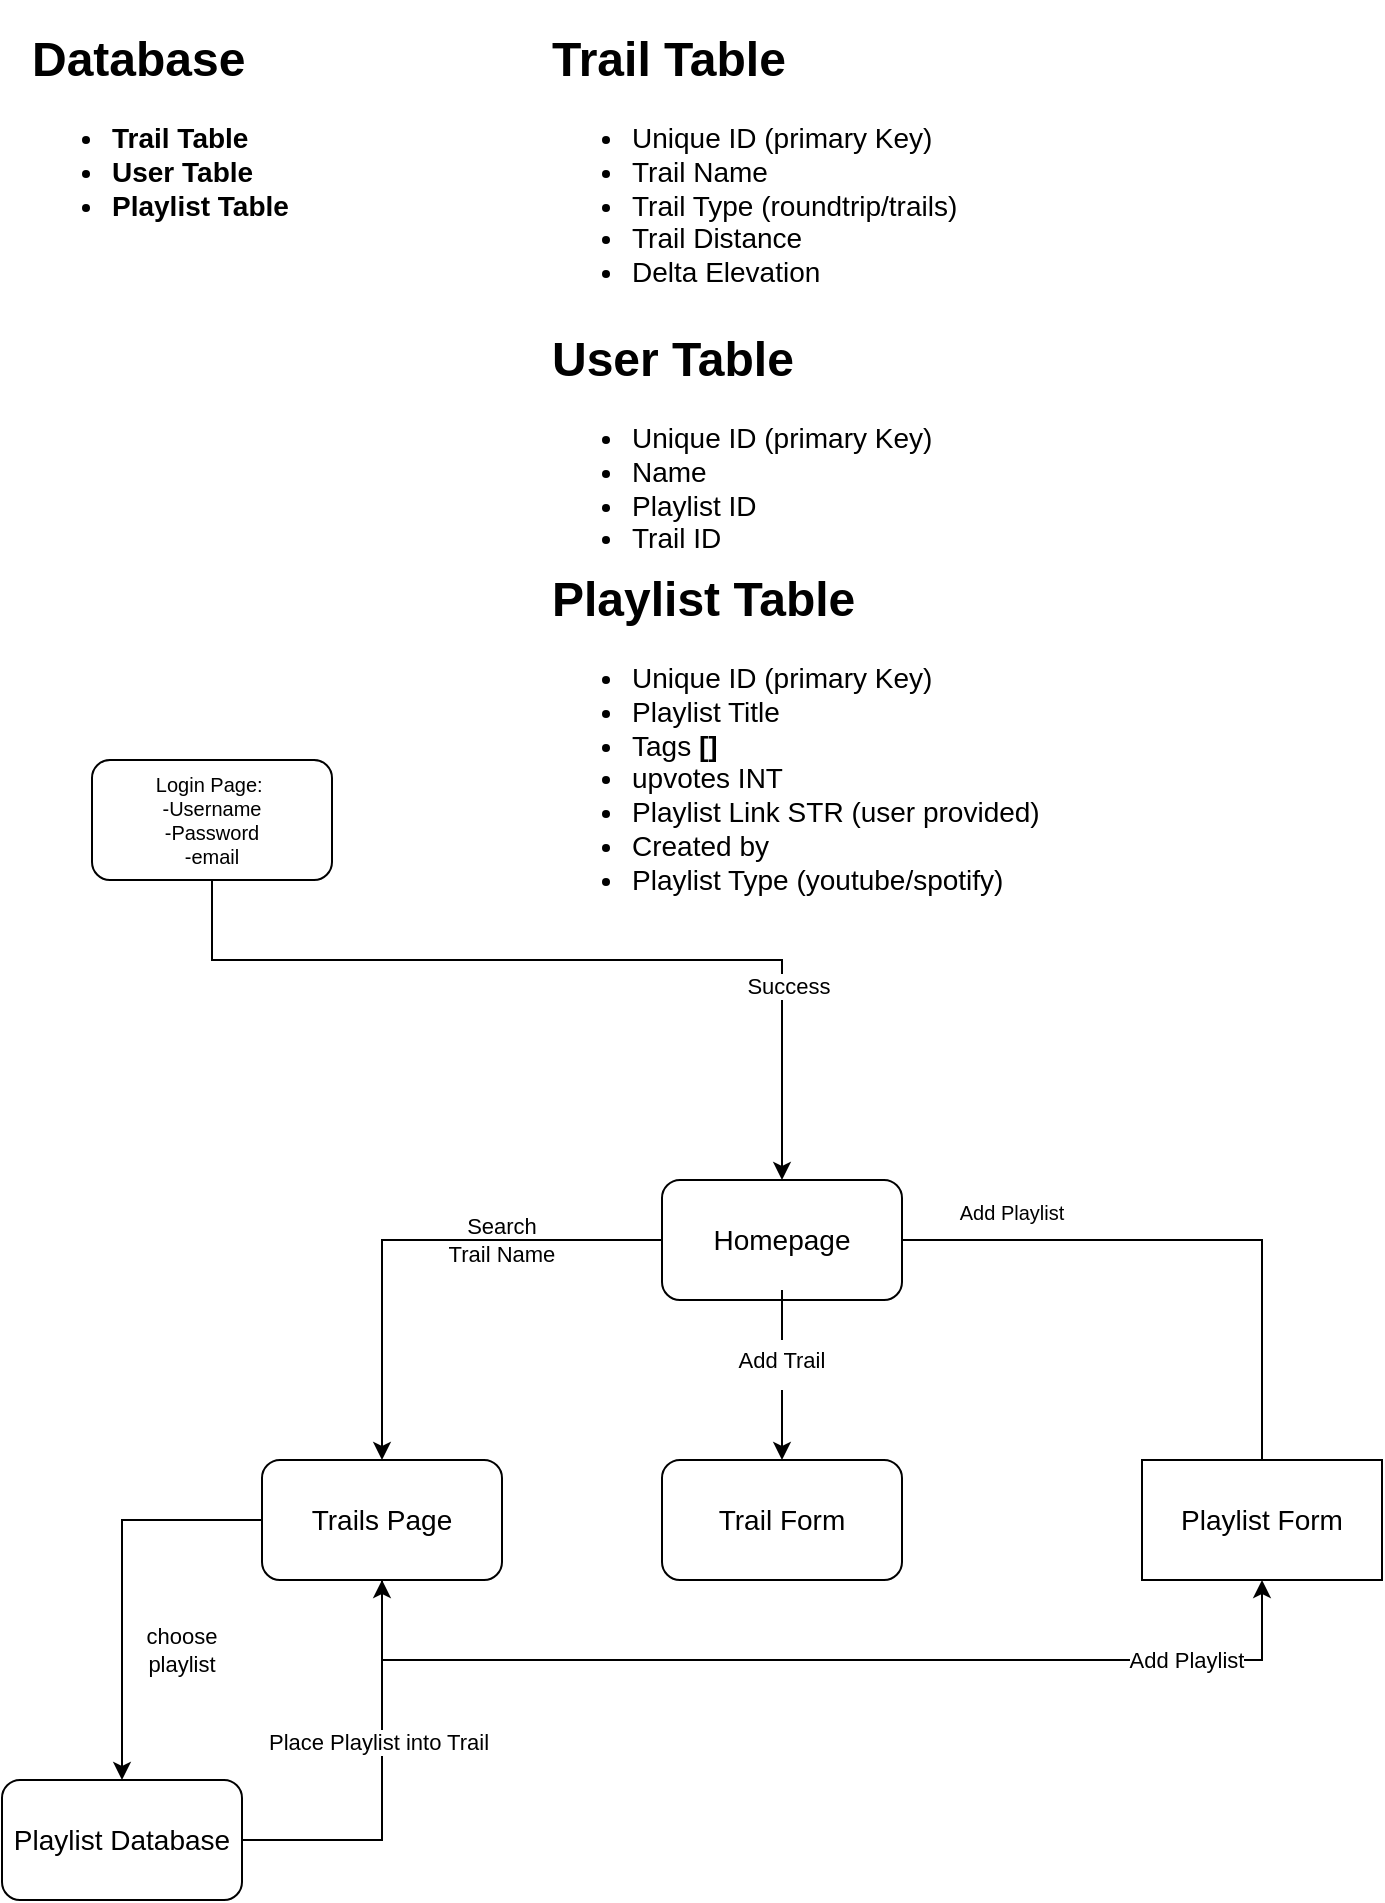 <mxfile version="20.2.2" type="device"><diagram id="YkD6kOxLyV57Fz8zAa6O" name="Page-1"><mxGraphModel dx="1426" dy="737" grid="1" gridSize="10" guides="1" tooltips="1" connect="1" arrows="1" fold="1" page="1" pageScale="1" pageWidth="850" pageHeight="1100" math="0" shadow="0"><root><mxCell id="0"/><mxCell id="1" parent="0"/><mxCell id="Zj17TDyVXamH7idRx2nN-16" value="&lt;h1&gt;&lt;span style=&quot;background-color: initial;&quot;&gt;Database&lt;/span&gt;&lt;/h1&gt;&lt;h1 style=&quot;font-size: 14px;&quot;&gt;&lt;ul&gt;&lt;li&gt;Trail Table&lt;/li&gt;&lt;li&gt;User Table&lt;/li&gt;&lt;li&gt;Playlist Table&lt;/li&gt;&lt;/ul&gt;&lt;/h1&gt;&lt;div&gt;&lt;br&gt;&lt;/div&gt;" style="text;html=1;strokeColor=none;fillColor=none;spacing=5;spacingTop=-20;whiteSpace=wrap;overflow=hidden;rounded=0;fontSize=12;" parent="1" vertex="1"><mxGeometry x="20" y="20" width="190" height="120" as="geometry"/></mxCell><mxCell id="Zj17TDyVXamH7idRx2nN-17" value="&lt;h1&gt;Trail Table&lt;/h1&gt;&lt;h1 style=&quot;font-size: 14px;&quot;&gt;&lt;ul&gt;&lt;li&gt;&lt;span style=&quot;font-weight: 400;&quot;&gt;Unique ID (primary Key)&lt;/span&gt;&lt;/li&gt;&lt;li&gt;&lt;span style=&quot;font-weight: 400;&quot;&gt;Trail Name&lt;/span&gt;&lt;/li&gt;&lt;li&gt;&lt;span style=&quot;font-weight: 400;&quot;&gt;Trail Type (roundtrip/trails)&lt;/span&gt;&lt;/li&gt;&lt;li&gt;&lt;span style=&quot;font-weight: 400;&quot;&gt;Trail Distance&lt;/span&gt;&lt;/li&gt;&lt;li&gt;&lt;span style=&quot;font-weight: 400;&quot;&gt;Delta Elevation&lt;/span&gt;&lt;/li&gt;&lt;/ul&gt;&lt;/h1&gt;&lt;div&gt;&lt;br&gt;&lt;/div&gt;" style="text;html=1;strokeColor=none;fillColor=none;spacing=5;spacingTop=-20;whiteSpace=wrap;overflow=hidden;rounded=0;fontSize=12;" parent="1" vertex="1"><mxGeometry x="280" y="20" width="270" height="140" as="geometry"/></mxCell><mxCell id="Zj17TDyVXamH7idRx2nN-18" value="&lt;h1&gt;User Table&lt;/h1&gt;&lt;h1 style=&quot;font-size: 14px;&quot;&gt;&lt;ul&gt;&lt;li&gt;&lt;span style=&quot;font-weight: 400;&quot;&gt;Unique ID (primary Key)&lt;/span&gt;&lt;/li&gt;&lt;li&gt;&lt;span style=&quot;font-weight: 400;&quot;&gt;Name&lt;/span&gt;&lt;/li&gt;&lt;li&gt;&lt;span style=&quot;font-weight: 400;&quot;&gt;Playlist ID&amp;nbsp;&lt;/span&gt;&lt;/li&gt;&lt;li&gt;&lt;span style=&quot;font-weight: 400;&quot;&gt;Trail ID&lt;/span&gt;&lt;/li&gt;&lt;li&gt;&lt;span style=&quot;font-weight: 400;&quot;&gt;Password (hashed)&lt;/span&gt;&lt;/li&gt;&lt;/ul&gt;&lt;/h1&gt;&lt;div&gt;&lt;br&gt;&lt;/div&gt;" style="text;html=1;strokeColor=none;fillColor=none;spacing=5;spacingTop=-20;whiteSpace=wrap;overflow=hidden;rounded=0;fontSize=12;" parent="1" vertex="1"><mxGeometry x="280" y="170" width="270" height="120" as="geometry"/></mxCell><mxCell id="Zj17TDyVXamH7idRx2nN-19" value="&lt;h1&gt;Playlist Table&lt;/h1&gt;&lt;h1 style=&quot;font-size: 14px;&quot;&gt;&lt;ul&gt;&lt;li&gt;&lt;span style=&quot;font-weight: 400;&quot;&gt;Unique ID (primary Key)&lt;/span&gt;&lt;/li&gt;&lt;li&gt;&lt;span style=&quot;font-weight: 400;&quot;&gt;Playlist Title&lt;/span&gt;&lt;/li&gt;&lt;li&gt;&lt;span style=&quot;font-weight: 400;&quot;&gt;Tags&lt;/span&gt; []&lt;/li&gt;&lt;li&gt;&lt;span style=&quot;font-weight: 400;&quot;&gt;upvotes INT&lt;/span&gt;&lt;/li&gt;&lt;li&gt;&lt;span style=&quot;font-weight: 400;&quot;&gt;Playlist Link STR (user provided)&lt;/span&gt;&lt;/li&gt;&lt;li&gt;&lt;span style=&quot;font-weight: 400;&quot;&gt;Created by&lt;/span&gt;&lt;/li&gt;&lt;li&gt;&lt;span style=&quot;font-weight: 400;&quot;&gt;Playlist Type (youtube/spotify)&lt;/span&gt;&lt;/li&gt;&lt;/ul&gt;&lt;/h1&gt;&lt;div&gt;&lt;br&gt;&lt;/div&gt;" style="text;html=1;strokeColor=none;fillColor=none;spacing=5;spacingTop=-20;whiteSpace=wrap;overflow=hidden;rounded=0;fontSize=12;" parent="1" vertex="1"><mxGeometry x="280" y="290" width="270" height="180" as="geometry"/></mxCell><mxCell id="Zj17TDyVXamH7idRx2nN-25" style="edgeStyle=orthogonalEdgeStyle;rounded=0;orthogonalLoop=1;jettySize=auto;html=1;entryX=0;entryY=0.5;entryDx=0;entryDy=0;fontSize=14;" parent="1" source="Zj17TDyVXamH7idRx2nN-23" target="Zj17TDyVXamH7idRx2nN-24" edge="1"><mxGeometry relative="1" as="geometry"><Array as="points"><mxPoint x="640" y="630"/><mxPoint x="640" y="770"/></Array></mxGeometry></mxCell><mxCell id="Zj17TDyVXamH7idRx2nN-32" value="" style="edgeStyle=orthogonalEdgeStyle;rounded=0;orthogonalLoop=1;jettySize=auto;html=1;fontSize=11;startArrow=none;" parent="1" source="Zj17TDyVXamH7idRx2nN-33" target="Zj17TDyVXamH7idRx2nN-31" edge="1"><mxGeometry relative="1" as="geometry"/></mxCell><mxCell id="Zj17TDyVXamH7idRx2nN-37" style="edgeStyle=orthogonalEdgeStyle;rounded=0;orthogonalLoop=1;jettySize=auto;html=1;entryX=0.5;entryY=0;entryDx=0;entryDy=0;fontSize=11;" parent="1" source="Zj17TDyVXamH7idRx2nN-23" target="Zj17TDyVXamH7idRx2nN-36" edge="1"><mxGeometry relative="1" as="geometry"/></mxCell><mxCell id="Zj17TDyVXamH7idRx2nN-23" value="Homepage" style="rounded=1;whiteSpace=wrap;html=1;fontSize=14;" parent="1" vertex="1"><mxGeometry x="340" y="600" width="120" height="60" as="geometry"/></mxCell><mxCell id="Zj17TDyVXamH7idRx2nN-24" value="Playlist Form" style="rounded=0;whiteSpace=wrap;html=1;fontSize=14;" parent="1" vertex="1"><mxGeometry x="580" y="740" width="120" height="60" as="geometry"/></mxCell><mxCell id="Zj17TDyVXamH7idRx2nN-26" value="&lt;span style=&quot;font-size: 10px;&quot;&gt;Add Playlist&lt;/span&gt;" style="text;html=1;strokeColor=none;fillColor=none;align=center;verticalAlign=middle;whiteSpace=wrap;rounded=0;fontSize=14;" parent="1" vertex="1"><mxGeometry x="485" y="600" width="60" height="30" as="geometry"/></mxCell><mxCell id="Zj17TDyVXamH7idRx2nN-28" style="edgeStyle=orthogonalEdgeStyle;rounded=0;orthogonalLoop=1;jettySize=auto;html=1;fontSize=11;" parent="1" source="Zj17TDyVXamH7idRx2nN-27" target="Zj17TDyVXamH7idRx2nN-23" edge="1"><mxGeometry relative="1" as="geometry"><Array as="points"><mxPoint x="115" y="490"/><mxPoint x="400" y="490"/></Array></mxGeometry></mxCell><mxCell id="Zj17TDyVXamH7idRx2nN-52" value="Success" style="edgeLabel;html=1;align=center;verticalAlign=middle;resizable=0;points=[];fontSize=11;" parent="Zj17TDyVXamH7idRx2nN-28" vertex="1" connectable="0"><mxGeometry x="0.552" y="3" relative="1" as="geometry"><mxPoint as="offset"/></mxGeometry></mxCell><mxCell id="Zj17TDyVXamH7idRx2nN-27" value="Login Page:&amp;nbsp;&lt;br&gt;-Username&lt;br&gt;-Password&lt;br&gt;-email" style="rounded=1;whiteSpace=wrap;html=1;fontSize=10;" parent="1" vertex="1"><mxGeometry x="55" y="390" width="120" height="60" as="geometry"/></mxCell><mxCell id="Zj17TDyVXamH7idRx2nN-31" value="Trail Form" style="rounded=1;whiteSpace=wrap;html=1;fontSize=14;" parent="1" vertex="1"><mxGeometry x="340" y="740" width="120" height="60" as="geometry"/></mxCell><mxCell id="Zj17TDyVXamH7idRx2nN-33" value="Add Trail&lt;br&gt;" style="text;html=1;strokeColor=none;fillColor=none;align=center;verticalAlign=middle;whiteSpace=wrap;rounded=0;fontSize=11;" parent="1" vertex="1"><mxGeometry x="370" y="675" width="60" height="30" as="geometry"/></mxCell><mxCell id="Zj17TDyVXamH7idRx2nN-34" value="" style="edgeStyle=orthogonalEdgeStyle;rounded=0;orthogonalLoop=1;jettySize=auto;html=1;fontSize=11;endArrow=none;" parent="1" source="Zj17TDyVXamH7idRx2nN-23" target="Zj17TDyVXamH7idRx2nN-33" edge="1"><mxGeometry relative="1" as="geometry"><mxPoint x="400.0" y="660" as="sourcePoint"/><mxPoint x="400.0" y="740.0" as="targetPoint"/></mxGeometry></mxCell><mxCell id="Zj17TDyVXamH7idRx2nN-41" value="" style="edgeStyle=orthogonalEdgeStyle;rounded=0;orthogonalLoop=1;jettySize=auto;html=1;fontSize=11;" parent="1" source="Zj17TDyVXamH7idRx2nN-36" target="Zj17TDyVXamH7idRx2nN-40" edge="1"><mxGeometry relative="1" as="geometry"/></mxCell><mxCell id="Zj17TDyVXamH7idRx2nN-36" value="Trails Page" style="rounded=1;whiteSpace=wrap;html=1;fontSize=14;" parent="1" vertex="1"><mxGeometry x="140" y="740" width="120" height="60" as="geometry"/></mxCell><mxCell id="Zj17TDyVXamH7idRx2nN-38" value="Search Trail Name" style="text;html=1;strokeColor=none;fillColor=none;align=center;verticalAlign=middle;whiteSpace=wrap;rounded=0;fontSize=11;" parent="1" vertex="1"><mxGeometry x="230" y="615" width="60" height="30" as="geometry"/></mxCell><mxCell id="Zj17TDyVXamH7idRx2nN-43" style="edgeStyle=orthogonalEdgeStyle;rounded=0;orthogonalLoop=1;jettySize=auto;html=1;fontSize=11;" parent="1" source="Zj17TDyVXamH7idRx2nN-40" target="Zj17TDyVXamH7idRx2nN-36" edge="1"><mxGeometry relative="1" as="geometry"><mxPoint x="190" y="810.0" as="targetPoint"/></mxGeometry></mxCell><mxCell id="Zj17TDyVXamH7idRx2nN-50" value="Place Playlist into Trail" style="edgeLabel;html=1;align=center;verticalAlign=middle;resizable=0;points=[];fontSize=11;" parent="Zj17TDyVXamH7idRx2nN-43" vertex="1" connectable="0"><mxGeometry x="0.191" y="2" relative="1" as="geometry"><mxPoint as="offset"/></mxGeometry></mxCell><mxCell id="Zj17TDyVXamH7idRx2nN-40" value="Playlist Database" style="rounded=1;whiteSpace=wrap;html=1;fontSize=14;" parent="1" vertex="1"><mxGeometry x="10" y="900" width="120" height="60" as="geometry"/></mxCell><mxCell id="Zj17TDyVXamH7idRx2nN-42" value="choose playlist" style="text;html=1;strokeColor=none;fillColor=none;align=center;verticalAlign=middle;whiteSpace=wrap;rounded=0;fontSize=11;" parent="1" vertex="1"><mxGeometry x="70" y="820" width="60" height="30" as="geometry"/></mxCell><mxCell id="Zj17TDyVXamH7idRx2nN-46" value="" style="endArrow=classic;html=1;rounded=0;fontSize=11;exitX=0.5;exitY=1;exitDx=0;exitDy=0;entryX=0.5;entryY=1;entryDx=0;entryDy=0;" parent="1" source="Zj17TDyVXamH7idRx2nN-36" target="Zj17TDyVXamH7idRx2nN-24" edge="1"><mxGeometry width="50" height="50" relative="1" as="geometry"><mxPoint x="430" y="880" as="sourcePoint"/><mxPoint x="350" y="720" as="targetPoint"/><Array as="points"><mxPoint x="200" y="840"/><mxPoint x="640" y="840"/></Array></mxGeometry></mxCell><mxCell id="Zj17TDyVXamH7idRx2nN-49" value="Add Playlist" style="edgeLabel;html=1;align=center;verticalAlign=middle;resizable=0;points=[];fontSize=11;" parent="Zj17TDyVXamH7idRx2nN-46" vertex="1" connectable="0"><mxGeometry x="0.699" relative="1" as="geometry"><mxPoint as="offset"/></mxGeometry></mxCell></root></mxGraphModel></diagram></mxfile>